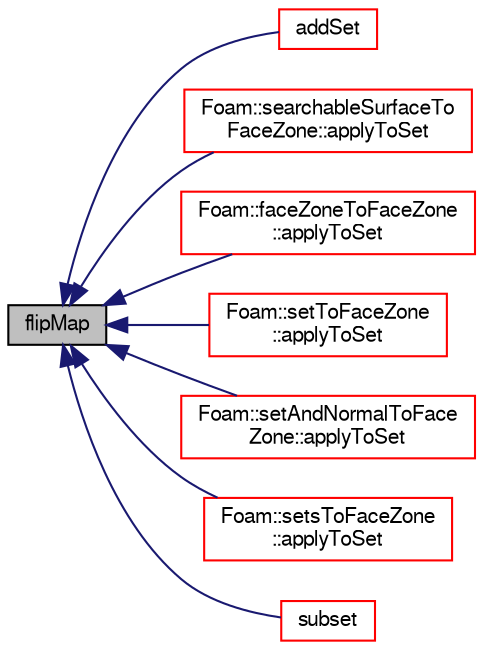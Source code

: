digraph "flipMap"
{
  bgcolor="transparent";
  edge [fontname="FreeSans",fontsize="10",labelfontname="FreeSans",labelfontsize="10"];
  node [fontname="FreeSans",fontsize="10",shape=record];
  rankdir="LR";
  Node1318 [label="flipMap",height=0.2,width=0.4,color="black", fillcolor="grey75", style="filled", fontcolor="black"];
  Node1318 -> Node1319 [dir="back",color="midnightblue",fontsize="10",style="solid",fontname="FreeSans"];
  Node1319 [label="addSet",height=0.2,width=0.4,color="red",URL="$a25450.html#aac9372868e32f2c7de8b956890f035c2",tooltip="Add elements present in set. "];
  Node1318 -> Node1321 [dir="back",color="midnightblue",fontsize="10",style="solid",fontname="FreeSans"];
  Node1321 [label="Foam::searchableSurfaceTo\lFaceZone::applyToSet",height=0.2,width=0.4,color="red",URL="$a25386.html#a2d6074569c50892cef0d0f02422c89d1"];
  Node1318 -> Node1324 [dir="back",color="midnightblue",fontsize="10",style="solid",fontname="FreeSans"];
  Node1324 [label="Foam::faceZoneToFaceZone\l::applyToSet",height=0.2,width=0.4,color="red",URL="$a25382.html#a2d6074569c50892cef0d0f02422c89d1"];
  Node1318 -> Node1327 [dir="back",color="midnightblue",fontsize="10",style="solid",fontname="FreeSans"];
  Node1327 [label="Foam::setToFaceZone\l::applyToSet",height=0.2,width=0.4,color="red",URL="$a25398.html#a2d6074569c50892cef0d0f02422c89d1"];
  Node1318 -> Node1330 [dir="back",color="midnightblue",fontsize="10",style="solid",fontname="FreeSans"];
  Node1330 [label="Foam::setAndNormalToFace\lZone::applyToSet",height=0.2,width=0.4,color="red",URL="$a25390.html#a2d6074569c50892cef0d0f02422c89d1"];
  Node1318 -> Node1333 [dir="back",color="midnightblue",fontsize="10",style="solid",fontname="FreeSans"];
  Node1333 [label="Foam::setsToFaceZone\l::applyToSet",height=0.2,width=0.4,color="red",URL="$a25394.html#a2d6074569c50892cef0d0f02422c89d1"];
  Node1318 -> Node1336 [dir="back",color="midnightblue",fontsize="10",style="solid",fontname="FreeSans"];
  Node1336 [label="subset",height=0.2,width=0.4,color="red",URL="$a25450.html#aca3bc27ef071fc2fccd797b459d8d979",tooltip="Subset contents. Only elements present in both sets remain. "];
}
